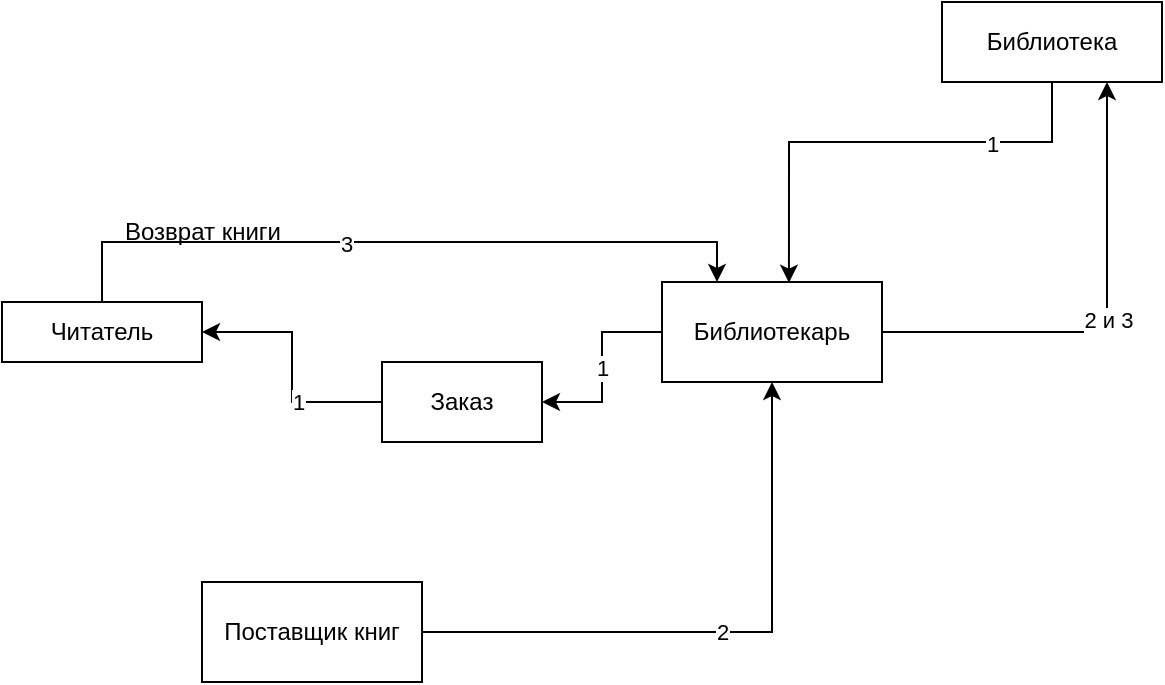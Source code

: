 <mxfile version="20.5.3" type="device"><diagram id="RxzcFqTxJDiyZHXfm0oE" name="Страница 1"><mxGraphModel dx="731" dy="471" grid="1" gridSize="10" guides="1" tooltips="1" connect="1" arrows="1" fold="1" page="1" pageScale="1" pageWidth="827" pageHeight="1169" math="0" shadow="0"><root><mxCell id="0"/><mxCell id="1" parent="0"/><mxCell id="mTDugTEMQFpFbrycc-tp-16" style="edgeStyle=orthogonalEdgeStyle;rounded=0;orthogonalLoop=1;jettySize=auto;html=1;entryX=0.25;entryY=0;entryDx=0;entryDy=0;" parent="1" source="mTDugTEMQFpFbrycc-tp-1" target="mTDugTEMQFpFbrycc-tp-4" edge="1"><mxGeometry relative="1" as="geometry"><Array as="points"><mxPoint x="160" y="130"/><mxPoint x="468" y="130"/></Array></mxGeometry></mxCell><mxCell id="mTDugTEMQFpFbrycc-tp-17" value="3" style="edgeLabel;html=1;align=center;verticalAlign=middle;resizable=0;points=[];" parent="mTDugTEMQFpFbrycc-tp-16" vertex="1" connectable="0"><mxGeometry x="-0.15" y="-1" relative="1" as="geometry"><mxPoint as="offset"/></mxGeometry></mxCell><mxCell id="mTDugTEMQFpFbrycc-tp-1" value="Читатель&lt;br&gt;" style="rounded=0;whiteSpace=wrap;html=1;" parent="1" vertex="1"><mxGeometry x="110" y="160" width="100" height="30" as="geometry"/></mxCell><mxCell id="mTDugTEMQFpFbrycc-tp-8" style="edgeStyle=orthogonalEdgeStyle;rounded=0;orthogonalLoop=1;jettySize=auto;html=1;entryX=1;entryY=0.5;entryDx=0;entryDy=0;" parent="1" source="mTDugTEMQFpFbrycc-tp-2" target="mTDugTEMQFpFbrycc-tp-1" edge="1"><mxGeometry relative="1" as="geometry"/></mxCell><mxCell id="mTDugTEMQFpFbrycc-tp-14" value="1" style="edgeLabel;html=1;align=center;verticalAlign=middle;resizable=0;points=[];" parent="mTDugTEMQFpFbrycc-tp-8" vertex="1" connectable="0"><mxGeometry x="-0.327" relative="1" as="geometry"><mxPoint as="offset"/></mxGeometry></mxCell><mxCell id="mTDugTEMQFpFbrycc-tp-2" value="Заказ" style="whiteSpace=wrap;html=1;" parent="1" vertex="1"><mxGeometry x="300" y="190" width="80" height="40" as="geometry"/></mxCell><mxCell id="mTDugTEMQFpFbrycc-tp-7" value="1" style="edgeStyle=orthogonalEdgeStyle;rounded=0;orthogonalLoop=1;jettySize=auto;html=1;entryX=1;entryY=0.5;entryDx=0;entryDy=0;" parent="1" source="mTDugTEMQFpFbrycc-tp-4" target="mTDugTEMQFpFbrycc-tp-2" edge="1"><mxGeometry relative="1" as="geometry"/></mxCell><mxCell id="mTDugTEMQFpFbrycc-tp-12" value="2 и 3" style="edgeStyle=orthogonalEdgeStyle;rounded=0;orthogonalLoop=1;jettySize=auto;html=1;entryX=0.75;entryY=1;entryDx=0;entryDy=0;" parent="1" source="mTDugTEMQFpFbrycc-tp-4" target="mTDugTEMQFpFbrycc-tp-5" edge="1"><mxGeometry relative="1" as="geometry"/></mxCell><mxCell id="mTDugTEMQFpFbrycc-tp-4" value="Библиотекарь" style="rounded=0;whiteSpace=wrap;html=1;" parent="1" vertex="1"><mxGeometry x="440" y="150" width="110" height="50" as="geometry"/></mxCell><mxCell id="mTDugTEMQFpFbrycc-tp-6" style="edgeStyle=orthogonalEdgeStyle;rounded=0;orthogonalLoop=1;jettySize=auto;html=1;entryX=0.577;entryY=0.007;entryDx=0;entryDy=0;entryPerimeter=0;" parent="1" source="mTDugTEMQFpFbrycc-tp-5" target="mTDugTEMQFpFbrycc-tp-4" edge="1"><mxGeometry relative="1" as="geometry"><Array as="points"><mxPoint x="635" y="80"/><mxPoint x="504" y="80"/></Array></mxGeometry></mxCell><mxCell id="mTDugTEMQFpFbrycc-tp-13" value="1" style="edgeLabel;html=1;align=center;verticalAlign=middle;resizable=0;points=[];" parent="mTDugTEMQFpFbrycc-tp-6" vertex="1" connectable="0"><mxGeometry x="-0.482" y="1" relative="1" as="geometry"><mxPoint as="offset"/></mxGeometry></mxCell><mxCell id="mTDugTEMQFpFbrycc-tp-5" value="Библиотека" style="rounded=0;whiteSpace=wrap;html=1;" parent="1" vertex="1"><mxGeometry x="580" y="10" width="110" height="40" as="geometry"/></mxCell><mxCell id="mTDugTEMQFpFbrycc-tp-11" value="2" style="edgeStyle=orthogonalEdgeStyle;rounded=0;orthogonalLoop=1;jettySize=auto;html=1;entryX=0.5;entryY=1;entryDx=0;entryDy=0;" parent="1" source="mTDugTEMQFpFbrycc-tp-9" target="mTDugTEMQFpFbrycc-tp-4" edge="1"><mxGeometry relative="1" as="geometry"><mxPoint x="500" y="235" as="targetPoint"/></mxGeometry></mxCell><mxCell id="mTDugTEMQFpFbrycc-tp-9" value="Поставщик книг" style="rounded=0;whiteSpace=wrap;html=1;" parent="1" vertex="1"><mxGeometry x="210" y="300" width="110" height="50" as="geometry"/></mxCell><mxCell id="mTDugTEMQFpFbrycc-tp-18" value="Возврат книги" style="text;html=1;align=center;verticalAlign=middle;resizable=0;points=[];autosize=1;strokeColor=none;fillColor=none;" parent="1" vertex="1"><mxGeometry x="160" y="110" width="100" height="30" as="geometry"/></mxCell></root></mxGraphModel></diagram></mxfile>